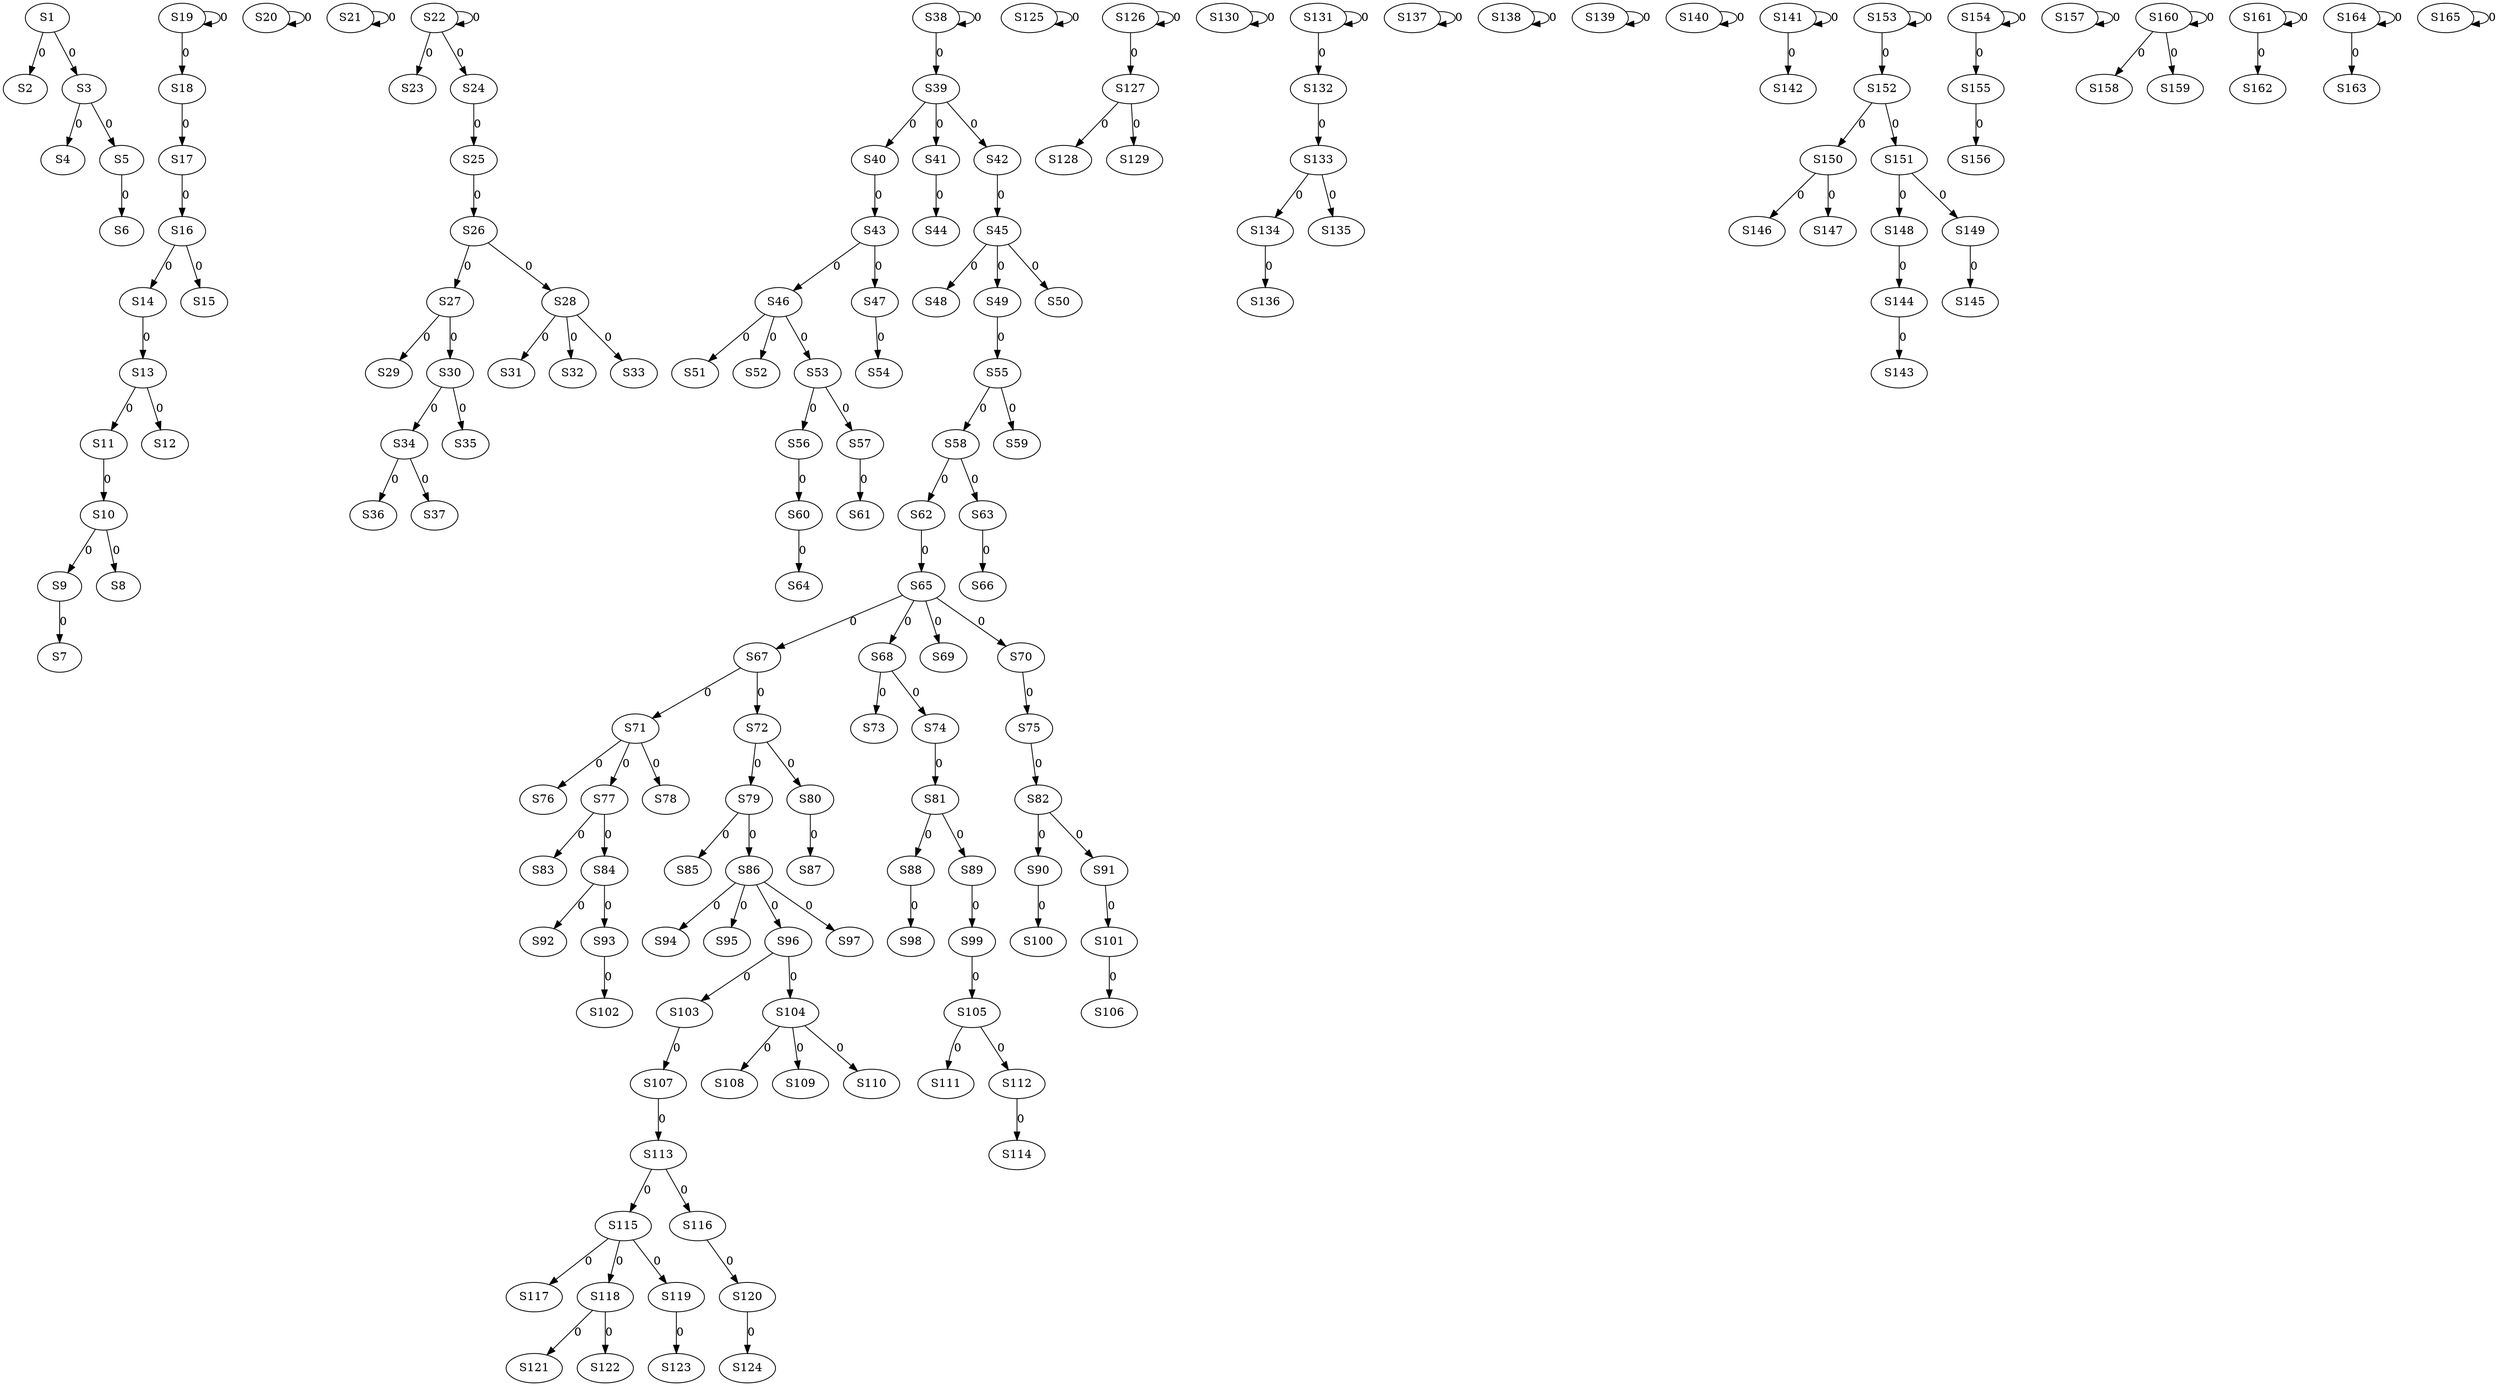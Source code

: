 strict digraph {
	S1 -> S2 [ label = 0 ];
	S1 -> S3 [ label = 0 ];
	S3 -> S4 [ label = 0 ];
	S3 -> S5 [ label = 0 ];
	S5 -> S6 [ label = 0 ];
	S9 -> S7 [ label = 0 ];
	S10 -> S8 [ label = 0 ];
	S10 -> S9 [ label = 0 ];
	S11 -> S10 [ label = 0 ];
	S13 -> S11 [ label = 0 ];
	S13 -> S12 [ label = 0 ];
	S14 -> S13 [ label = 0 ];
	S16 -> S14 [ label = 0 ];
	S16 -> S15 [ label = 0 ];
	S17 -> S16 [ label = 0 ];
	S18 -> S17 [ label = 0 ];
	S19 -> S18 [ label = 0 ];
	S19 -> S19 [ label = 0 ];
	S20 -> S20 [ label = 0 ];
	S21 -> S21 [ label = 0 ];
	S22 -> S22 [ label = 0 ];
	S22 -> S23 [ label = 0 ];
	S22 -> S24 [ label = 0 ];
	S24 -> S25 [ label = 0 ];
	S25 -> S26 [ label = 0 ];
	S26 -> S27 [ label = 0 ];
	S26 -> S28 [ label = 0 ];
	S27 -> S29 [ label = 0 ];
	S27 -> S30 [ label = 0 ];
	S28 -> S31 [ label = 0 ];
	S28 -> S32 [ label = 0 ];
	S28 -> S33 [ label = 0 ];
	S30 -> S34 [ label = 0 ];
	S30 -> S35 [ label = 0 ];
	S34 -> S36 [ label = 0 ];
	S34 -> S37 [ label = 0 ];
	S38 -> S38 [ label = 0 ];
	S38 -> S39 [ label = 0 ];
	S39 -> S40 [ label = 0 ];
	S39 -> S41 [ label = 0 ];
	S39 -> S42 [ label = 0 ];
	S40 -> S43 [ label = 0 ];
	S41 -> S44 [ label = 0 ];
	S42 -> S45 [ label = 0 ];
	S43 -> S46 [ label = 0 ];
	S43 -> S47 [ label = 0 ];
	S45 -> S48 [ label = 0 ];
	S45 -> S49 [ label = 0 ];
	S45 -> S50 [ label = 0 ];
	S46 -> S51 [ label = 0 ];
	S46 -> S52 [ label = 0 ];
	S46 -> S53 [ label = 0 ];
	S47 -> S54 [ label = 0 ];
	S49 -> S55 [ label = 0 ];
	S53 -> S56 [ label = 0 ];
	S53 -> S57 [ label = 0 ];
	S55 -> S58 [ label = 0 ];
	S55 -> S59 [ label = 0 ];
	S56 -> S60 [ label = 0 ];
	S57 -> S61 [ label = 0 ];
	S58 -> S62 [ label = 0 ];
	S58 -> S63 [ label = 0 ];
	S60 -> S64 [ label = 0 ];
	S62 -> S65 [ label = 0 ];
	S63 -> S66 [ label = 0 ];
	S65 -> S67 [ label = 0 ];
	S65 -> S68 [ label = 0 ];
	S65 -> S69 [ label = 0 ];
	S65 -> S70 [ label = 0 ];
	S67 -> S71 [ label = 0 ];
	S67 -> S72 [ label = 0 ];
	S68 -> S73 [ label = 0 ];
	S68 -> S74 [ label = 0 ];
	S70 -> S75 [ label = 0 ];
	S71 -> S76 [ label = 0 ];
	S71 -> S77 [ label = 0 ];
	S71 -> S78 [ label = 0 ];
	S72 -> S79 [ label = 0 ];
	S72 -> S80 [ label = 0 ];
	S74 -> S81 [ label = 0 ];
	S75 -> S82 [ label = 0 ];
	S77 -> S83 [ label = 0 ];
	S77 -> S84 [ label = 0 ];
	S79 -> S85 [ label = 0 ];
	S79 -> S86 [ label = 0 ];
	S80 -> S87 [ label = 0 ];
	S81 -> S88 [ label = 0 ];
	S81 -> S89 [ label = 0 ];
	S82 -> S90 [ label = 0 ];
	S82 -> S91 [ label = 0 ];
	S84 -> S92 [ label = 0 ];
	S84 -> S93 [ label = 0 ];
	S86 -> S94 [ label = 0 ];
	S86 -> S95 [ label = 0 ];
	S86 -> S96 [ label = 0 ];
	S86 -> S97 [ label = 0 ];
	S88 -> S98 [ label = 0 ];
	S89 -> S99 [ label = 0 ];
	S90 -> S100 [ label = 0 ];
	S91 -> S101 [ label = 0 ];
	S93 -> S102 [ label = 0 ];
	S96 -> S103 [ label = 0 ];
	S96 -> S104 [ label = 0 ];
	S99 -> S105 [ label = 0 ];
	S101 -> S106 [ label = 0 ];
	S103 -> S107 [ label = 0 ];
	S104 -> S108 [ label = 0 ];
	S104 -> S109 [ label = 0 ];
	S104 -> S110 [ label = 0 ];
	S105 -> S111 [ label = 0 ];
	S105 -> S112 [ label = 0 ];
	S107 -> S113 [ label = 0 ];
	S112 -> S114 [ label = 0 ];
	S113 -> S115 [ label = 0 ];
	S113 -> S116 [ label = 0 ];
	S115 -> S117 [ label = 0 ];
	S115 -> S118 [ label = 0 ];
	S115 -> S119 [ label = 0 ];
	S116 -> S120 [ label = 0 ];
	S118 -> S121 [ label = 0 ];
	S118 -> S122 [ label = 0 ];
	S119 -> S123 [ label = 0 ];
	S120 -> S124 [ label = 0 ];
	S125 -> S125 [ label = 0 ];
	S126 -> S126 [ label = 0 ];
	S126 -> S127 [ label = 0 ];
	S127 -> S128 [ label = 0 ];
	S127 -> S129 [ label = 0 ];
	S130 -> S130 [ label = 0 ];
	S131 -> S131 [ label = 0 ];
	S131 -> S132 [ label = 0 ];
	S132 -> S133 [ label = 0 ];
	S133 -> S134 [ label = 0 ];
	S133 -> S135 [ label = 0 ];
	S134 -> S136 [ label = 0 ];
	S137 -> S137 [ label = 0 ];
	S138 -> S138 [ label = 0 ];
	S139 -> S139 [ label = 0 ];
	S140 -> S140 [ label = 0 ];
	S141 -> S141 [ label = 0 ];
	S141 -> S142 [ label = 0 ];
	S144 -> S143 [ label = 0 ];
	S148 -> S144 [ label = 0 ];
	S149 -> S145 [ label = 0 ];
	S150 -> S146 [ label = 0 ];
	S150 -> S147 [ label = 0 ];
	S151 -> S148 [ label = 0 ];
	S151 -> S149 [ label = 0 ];
	S152 -> S150 [ label = 0 ];
	S152 -> S151 [ label = 0 ];
	S153 -> S152 [ label = 0 ];
	S153 -> S153 [ label = 0 ];
	S154 -> S154 [ label = 0 ];
	S154 -> S155 [ label = 0 ];
	S155 -> S156 [ label = 0 ];
	S157 -> S157 [ label = 0 ];
	S160 -> S158 [ label = 0 ];
	S160 -> S159 [ label = 0 ];
	S160 -> S160 [ label = 0 ];
	S161 -> S161 [ label = 0 ];
	S161 -> S162 [ label = 0 ];
	S164 -> S163 [ label = 0 ];
	S164 -> S164 [ label = 0 ];
	S165 -> S165 [ label = 0 ];
}